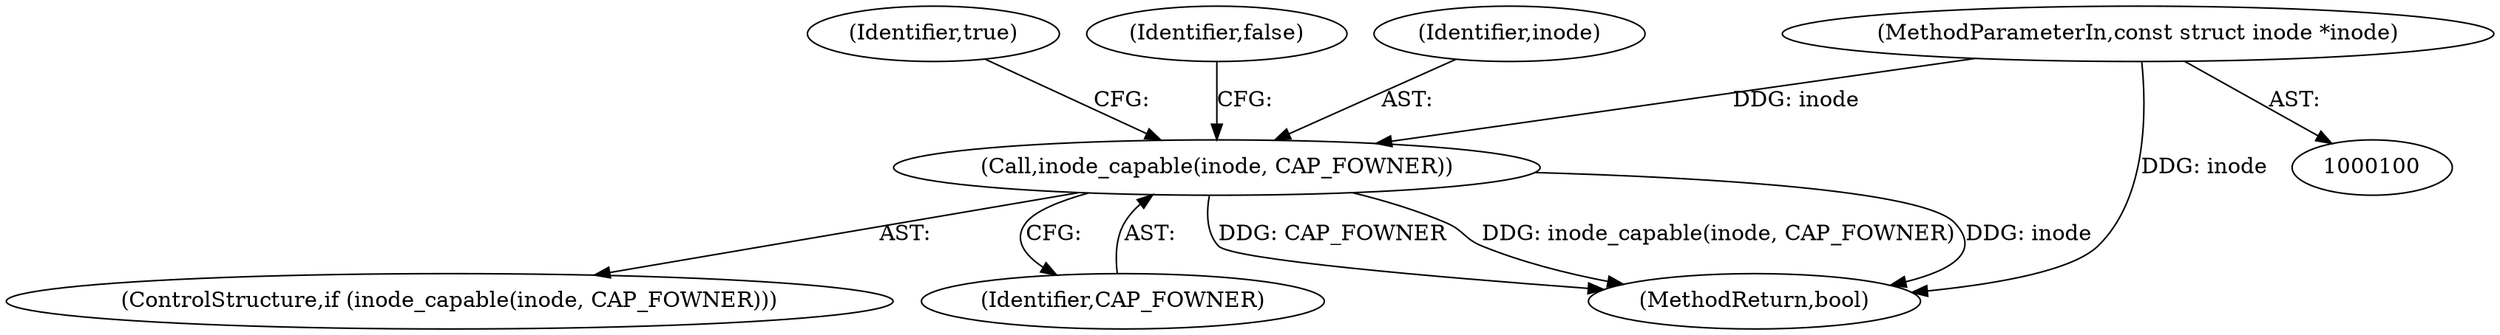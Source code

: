 digraph "1_linux_23adbe12ef7d3d4195e80800ab36b37bee28cd03_1@pointer" {
"1000101" [label="(MethodParameterIn,const struct inode *inode)"];
"1000112" [label="(Call,inode_capable(inode, CAP_FOWNER))"];
"1000116" [label="(Identifier,true)"];
"1000111" [label="(ControlStructure,if (inode_capable(inode, CAP_FOWNER)))"];
"1000112" [label="(Call,inode_capable(inode, CAP_FOWNER))"];
"1000118" [label="(Identifier,false)"];
"1000114" [label="(Identifier,CAP_FOWNER)"];
"1000119" [label="(MethodReturn,bool)"];
"1000113" [label="(Identifier,inode)"];
"1000101" [label="(MethodParameterIn,const struct inode *inode)"];
"1000101" -> "1000100"  [label="AST: "];
"1000101" -> "1000119"  [label="DDG: inode"];
"1000101" -> "1000112"  [label="DDG: inode"];
"1000112" -> "1000111"  [label="AST: "];
"1000112" -> "1000114"  [label="CFG: "];
"1000113" -> "1000112"  [label="AST: "];
"1000114" -> "1000112"  [label="AST: "];
"1000116" -> "1000112"  [label="CFG: "];
"1000118" -> "1000112"  [label="CFG: "];
"1000112" -> "1000119"  [label="DDG: CAP_FOWNER"];
"1000112" -> "1000119"  [label="DDG: inode_capable(inode, CAP_FOWNER)"];
"1000112" -> "1000119"  [label="DDG: inode"];
}
